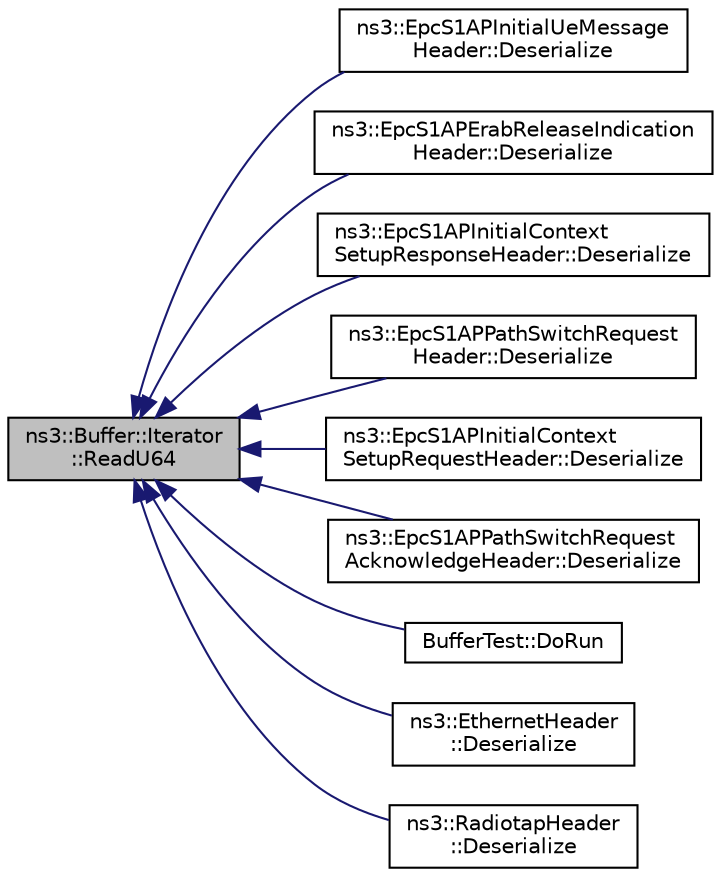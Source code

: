 digraph "ns3::Buffer::Iterator::ReadU64"
{
  edge [fontname="Helvetica",fontsize="10",labelfontname="Helvetica",labelfontsize="10"];
  node [fontname="Helvetica",fontsize="10",shape=record];
  rankdir="LR";
  Node1 [label="ns3::Buffer::Iterator\l::ReadU64",height=0.2,width=0.4,color="black", fillcolor="grey75", style="filled", fontcolor="black"];
  Node1 -> Node2 [dir="back",color="midnightblue",fontsize="10",style="solid"];
  Node2 [label="ns3::EpcS1APInitialUeMessage\lHeader::Deserialize",height=0.2,width=0.4,color="black", fillcolor="white", style="filled",URL="$d3/d99/classns3_1_1EpcS1APInitialUeMessageHeader.html#a74d198c4856c95609d20484363e75591"];
  Node1 -> Node3 [dir="back",color="midnightblue",fontsize="10",style="solid"];
  Node3 [label="ns3::EpcS1APErabReleaseIndication\lHeader::Deserialize",height=0.2,width=0.4,color="black", fillcolor="white", style="filled",URL="$dc/dd0/classns3_1_1EpcS1APErabReleaseIndicationHeader.html#a36372fbdcd57de3a3f7ee8c5e3269021"];
  Node1 -> Node4 [dir="back",color="midnightblue",fontsize="10",style="solid"];
  Node4 [label="ns3::EpcS1APInitialContext\lSetupResponseHeader::Deserialize",height=0.2,width=0.4,color="black", fillcolor="white", style="filled",URL="$d0/de4/classns3_1_1EpcS1APInitialContextSetupResponseHeader.html#a75dba269a5c42762f530a7d731a77a15"];
  Node1 -> Node5 [dir="back",color="midnightblue",fontsize="10",style="solid"];
  Node5 [label="ns3::EpcS1APPathSwitchRequest\lHeader::Deserialize",height=0.2,width=0.4,color="black", fillcolor="white", style="filled",URL="$d1/dc9/classns3_1_1EpcS1APPathSwitchRequestHeader.html#a700df028f1953037b8243c2d9e6ba604"];
  Node1 -> Node6 [dir="back",color="midnightblue",fontsize="10",style="solid"];
  Node6 [label="ns3::EpcS1APInitialContext\lSetupRequestHeader::Deserialize",height=0.2,width=0.4,color="black", fillcolor="white", style="filled",URL="$de/d31/classns3_1_1EpcS1APInitialContextSetupRequestHeader.html#ae21622e00ebb8de41588e2798a76da9b"];
  Node1 -> Node7 [dir="back",color="midnightblue",fontsize="10",style="solid"];
  Node7 [label="ns3::EpcS1APPathSwitchRequest\lAcknowledgeHeader::Deserialize",height=0.2,width=0.4,color="black", fillcolor="white", style="filled",URL="$d0/d37/classns3_1_1EpcS1APPathSwitchRequestAcknowledgeHeader.html#ab487b927de1ce730d417cbc878b6ec6c"];
  Node1 -> Node8 [dir="back",color="midnightblue",fontsize="10",style="solid"];
  Node8 [label="BufferTest::DoRun",height=0.2,width=0.4,color="black", fillcolor="white", style="filled",URL="$d7/d09/classBufferTest.html#a4ffd025f50c962366167daef7df0ac58",tooltip="Implementation to actually run this TestCase. "];
  Node1 -> Node9 [dir="back",color="midnightblue",fontsize="10",style="solid"];
  Node9 [label="ns3::EthernetHeader\l::Deserialize",height=0.2,width=0.4,color="black", fillcolor="white", style="filled",URL="$d3/d9a/classns3_1_1EthernetHeader.html#a2bcb7450f96588a8a1bb6ca132184424"];
  Node1 -> Node10 [dir="back",color="midnightblue",fontsize="10",style="solid"];
  Node10 [label="ns3::RadiotapHeader\l::Deserialize",height=0.2,width=0.4,color="black", fillcolor="white", style="filled",URL="$d0/d42/classns3_1_1RadiotapHeader.html#abf6c96491c49ece598cc16737b0696a7"];
}
